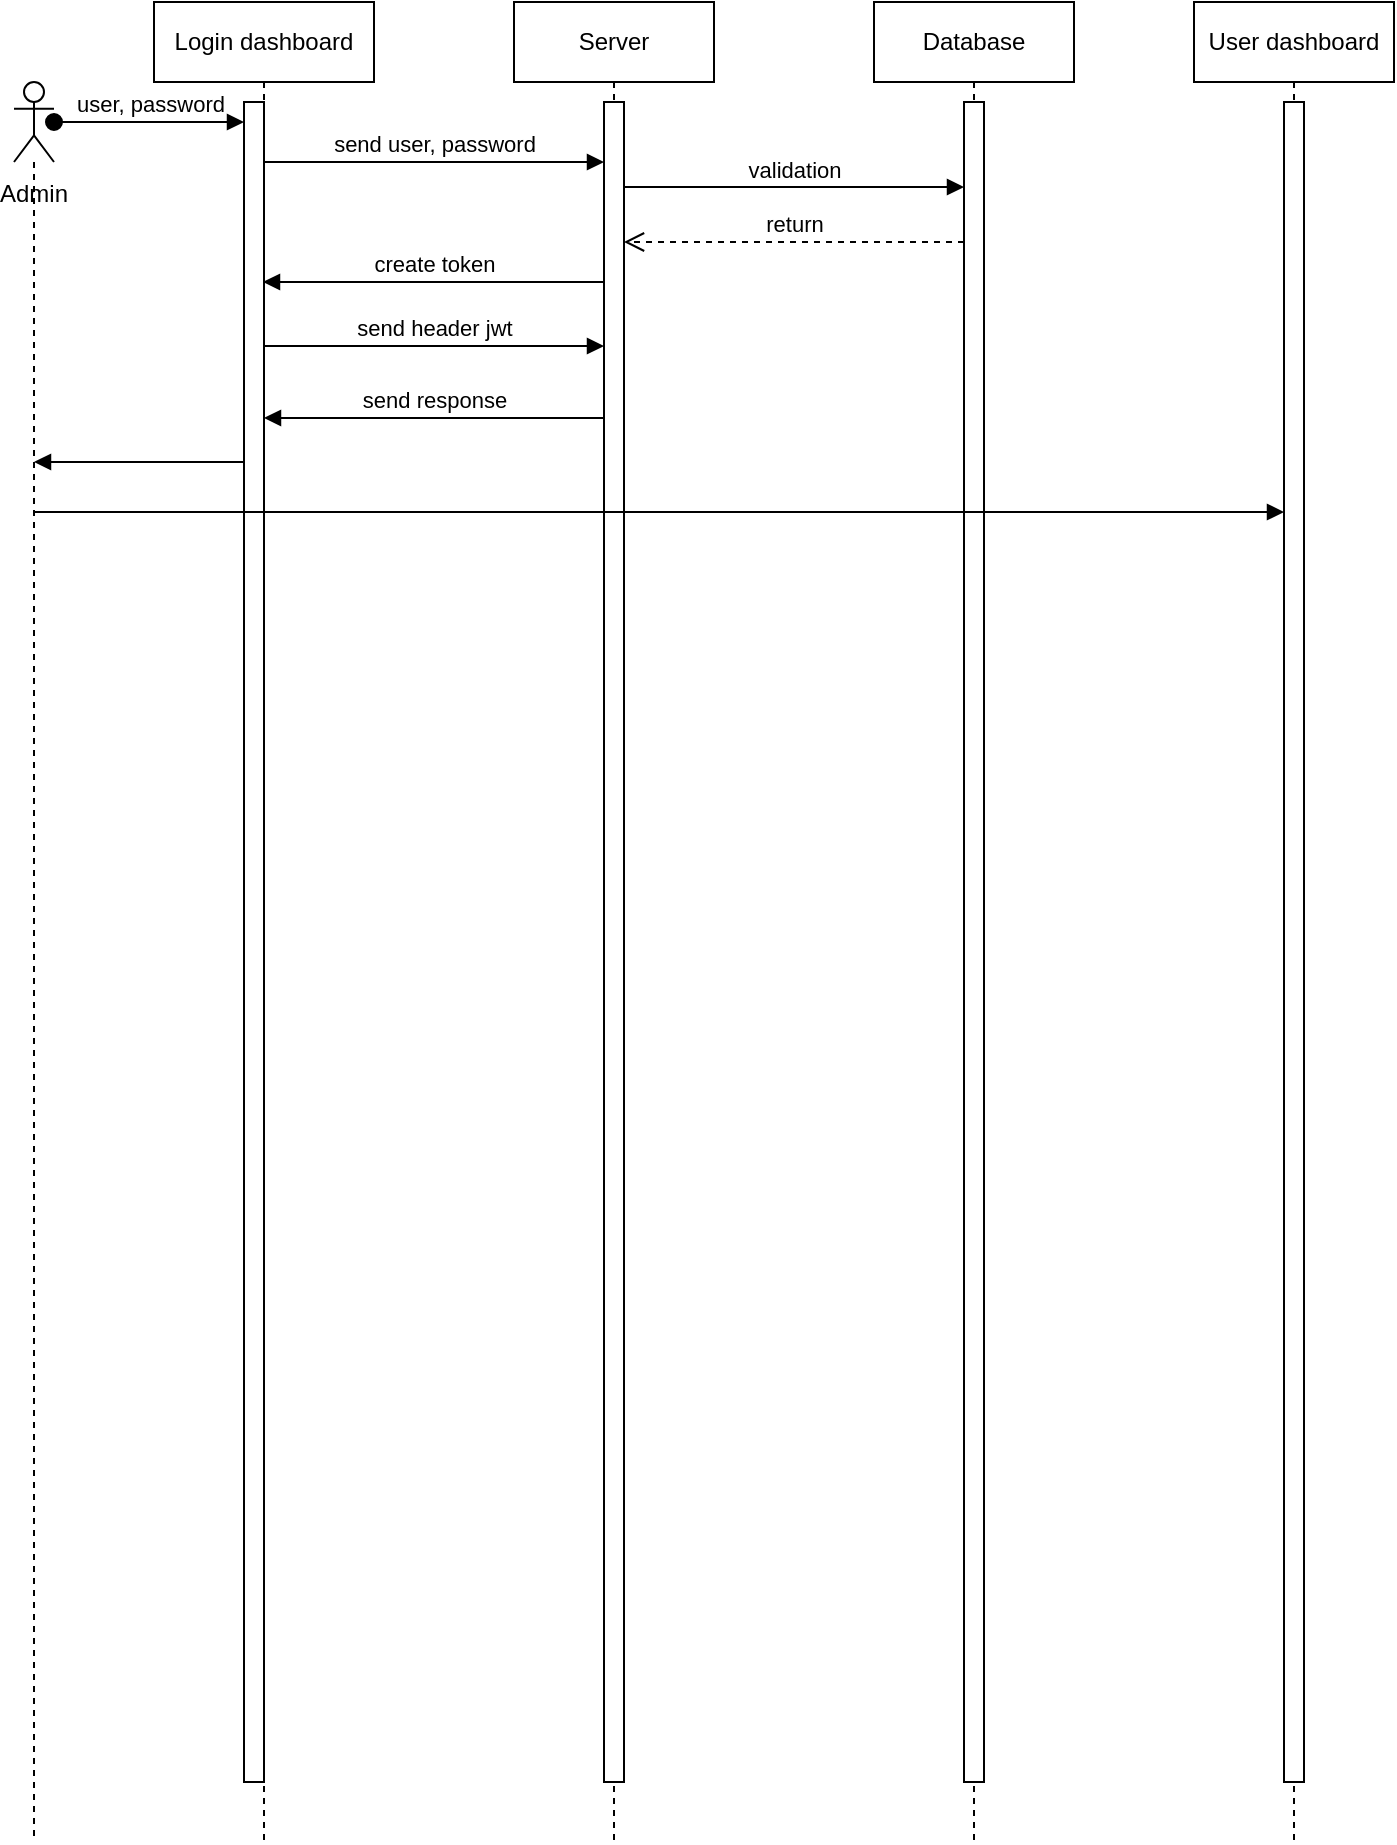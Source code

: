 <mxfile version="24.7.17" pages="2">
  <diagram name="Admin" id="2YBvvXClWsGukQMizWep">
    <mxGraphModel dx="1323" dy="820" grid="1" gridSize="10" guides="1" tooltips="1" connect="1" arrows="1" fold="1" page="1" pageScale="1" pageWidth="827" pageHeight="1169" math="0" shadow="0">
      <root>
        <mxCell id="0" />
        <mxCell id="1" parent="0" />
        <mxCell id="aM9ryv3xv72pqoxQDRHE-1" value="Login dashboard" style="shape=umlLifeline;perimeter=lifelinePerimeter;whiteSpace=wrap;html=1;container=0;dropTarget=0;collapsible=0;recursiveResize=0;outlineConnect=0;portConstraint=eastwest;newEdgeStyle={&quot;edgeStyle&quot;:&quot;elbowEdgeStyle&quot;,&quot;elbow&quot;:&quot;vertical&quot;,&quot;curved&quot;:0,&quot;rounded&quot;:0};" parent="1" vertex="1">
          <mxGeometry x="167" y="40" width="110" height="920" as="geometry" />
        </mxCell>
        <mxCell id="aM9ryv3xv72pqoxQDRHE-2" value="" style="html=1;points=[];perimeter=orthogonalPerimeter;outlineConnect=0;targetShapes=umlLifeline;portConstraint=eastwest;newEdgeStyle={&quot;edgeStyle&quot;:&quot;elbowEdgeStyle&quot;,&quot;elbow&quot;:&quot;vertical&quot;,&quot;curved&quot;:0,&quot;rounded&quot;:0};" parent="aM9ryv3xv72pqoxQDRHE-1" vertex="1">
          <mxGeometry x="45" y="50" width="10" height="840" as="geometry" />
        </mxCell>
        <mxCell id="aM9ryv3xv72pqoxQDRHE-5" value="Server" style="shape=umlLifeline;perimeter=lifelinePerimeter;whiteSpace=wrap;html=1;container=0;dropTarget=0;collapsible=0;recursiveResize=0;outlineConnect=0;portConstraint=eastwest;newEdgeStyle={&quot;edgeStyle&quot;:&quot;elbowEdgeStyle&quot;,&quot;elbow&quot;:&quot;vertical&quot;,&quot;curved&quot;:0,&quot;rounded&quot;:0};" parent="1" vertex="1">
          <mxGeometry x="347" y="40" width="100" height="920" as="geometry" />
        </mxCell>
        <mxCell id="aM9ryv3xv72pqoxQDRHE-6" value="" style="html=1;points=[];perimeter=orthogonalPerimeter;outlineConnect=0;targetShapes=umlLifeline;portConstraint=eastwest;newEdgeStyle={&quot;edgeStyle&quot;:&quot;elbowEdgeStyle&quot;,&quot;elbow&quot;:&quot;vertical&quot;,&quot;curved&quot;:0,&quot;rounded&quot;:0};" parent="aM9ryv3xv72pqoxQDRHE-5" vertex="1">
          <mxGeometry x="45" y="50" width="10" height="840" as="geometry" />
        </mxCell>
        <mxCell id="aM9ryv3xv72pqoxQDRHE-7" value="send user, password" style="html=1;verticalAlign=bottom;endArrow=block;edgeStyle=elbowEdgeStyle;elbow=vertical;curved=0;rounded=0;" parent="1" source="aM9ryv3xv72pqoxQDRHE-2" target="aM9ryv3xv72pqoxQDRHE-6" edge="1">
          <mxGeometry relative="1" as="geometry">
            <mxPoint x="322" y="130" as="sourcePoint" />
            <Array as="points">
              <mxPoint x="307" y="120" />
            </Array>
          </mxGeometry>
        </mxCell>
        <mxCell id="aM9ryv3xv72pqoxQDRHE-8" value="return" style="html=1;verticalAlign=bottom;endArrow=open;dashed=1;endSize=8;edgeStyle=elbowEdgeStyle;elbow=vertical;curved=0;rounded=0;" parent="1" source="nfYr6n5La1hRSI4x3xW--5" target="aM9ryv3xv72pqoxQDRHE-6" edge="1">
          <mxGeometry relative="1" as="geometry">
            <mxPoint x="410" y="160" as="targetPoint" />
            <Array as="points">
              <mxPoint x="477" y="160" />
            </Array>
            <mxPoint x="500" y="190" as="sourcePoint" />
          </mxGeometry>
        </mxCell>
        <mxCell id="aM9ryv3xv72pqoxQDRHE-9" value="create token" style="html=1;verticalAlign=bottom;endArrow=block;edgeStyle=elbowEdgeStyle;elbow=vertical;curved=0;rounded=0;" parent="1" edge="1">
          <mxGeometry relative="1" as="geometry">
            <mxPoint x="392" y="180" as="sourcePoint" />
            <Array as="points">
              <mxPoint x="317" y="180" />
            </Array>
            <mxPoint x="221.5" y="180" as="targetPoint" />
          </mxGeometry>
        </mxCell>
        <mxCell id="aM9ryv3xv72pqoxQDRHE-3" value="user, password" style="html=1;verticalAlign=bottom;startArrow=oval;endArrow=block;startSize=8;edgeStyle=elbowEdgeStyle;elbow=vertical;curved=0;rounded=0;exitX=1;exitY=0.333;exitDx=0;exitDy=0;exitPerimeter=0;" parent="1" target="aM9ryv3xv72pqoxQDRHE-2" edge="1">
          <mxGeometry relative="1" as="geometry">
            <mxPoint x="117" y="100" as="sourcePoint" />
            <mxPoint x="190" y="100" as="targetPoint" />
          </mxGeometry>
        </mxCell>
        <mxCell id="nfYr6n5La1hRSI4x3xW--4" value="Database" style="shape=umlLifeline;perimeter=lifelinePerimeter;whiteSpace=wrap;html=1;container=0;dropTarget=0;collapsible=0;recursiveResize=0;outlineConnect=0;portConstraint=eastwest;newEdgeStyle={&quot;edgeStyle&quot;:&quot;elbowEdgeStyle&quot;,&quot;elbow&quot;:&quot;vertical&quot;,&quot;curved&quot;:0,&quot;rounded&quot;:0};" parent="1" vertex="1">
          <mxGeometry x="527" y="40" width="100" height="920" as="geometry" />
        </mxCell>
        <mxCell id="nfYr6n5La1hRSI4x3xW--5" value="" style="html=1;points=[];perimeter=orthogonalPerimeter;outlineConnect=0;targetShapes=umlLifeline;portConstraint=eastwest;newEdgeStyle={&quot;edgeStyle&quot;:&quot;elbowEdgeStyle&quot;,&quot;elbow&quot;:&quot;vertical&quot;,&quot;curved&quot;:0,&quot;rounded&quot;:0};" parent="nfYr6n5La1hRSI4x3xW--4" vertex="1">
          <mxGeometry x="45" y="50" width="10" height="840" as="geometry" />
        </mxCell>
        <mxCell id="nfYr6n5La1hRSI4x3xW--6" value="validation" style="html=1;verticalAlign=bottom;endArrow=block;edgeStyle=elbowEdgeStyle;elbow=horizontal;curved=0;rounded=0;" parent="1" edge="1" target="nfYr6n5La1hRSI4x3xW--5" source="aM9ryv3xv72pqoxQDRHE-6">
          <mxGeometry relative="1" as="geometry">
            <mxPoint x="397" y="133" as="sourcePoint" />
            <Array as="points">
              <mxPoint x="492" y="132.5" />
            </Array>
            <mxPoint x="577" y="133" as="targetPoint" />
            <mxPoint as="offset" />
          </mxGeometry>
        </mxCell>
        <mxCell id="nfYr6n5La1hRSI4x3xW--7" value="send header jwt" style="html=1;verticalAlign=bottom;endArrow=block;edgeStyle=elbowEdgeStyle;elbow=vertical;curved=0;rounded=0;" parent="1" edge="1">
          <mxGeometry relative="1" as="geometry">
            <mxPoint x="222" y="212" as="sourcePoint" />
            <Array as="points">
              <mxPoint x="312" y="212" />
            </Array>
            <mxPoint x="392" y="212" as="targetPoint" />
          </mxGeometry>
        </mxCell>
        <mxCell id="nfYr6n5La1hRSI4x3xW--8" value="User dashboard" style="shape=umlLifeline;perimeter=lifelinePerimeter;whiteSpace=wrap;html=1;container=0;dropTarget=0;collapsible=0;recursiveResize=0;outlineConnect=0;portConstraint=eastwest;newEdgeStyle={&quot;edgeStyle&quot;:&quot;elbowEdgeStyle&quot;,&quot;elbow&quot;:&quot;vertical&quot;,&quot;curved&quot;:0,&quot;rounded&quot;:0};" parent="1" vertex="1">
          <mxGeometry x="687" y="40" width="100" height="920" as="geometry" />
        </mxCell>
        <mxCell id="nfYr6n5La1hRSI4x3xW--9" value="" style="html=1;points=[];perimeter=orthogonalPerimeter;outlineConnect=0;targetShapes=umlLifeline;portConstraint=eastwest;newEdgeStyle={&quot;edgeStyle&quot;:&quot;elbowEdgeStyle&quot;,&quot;elbow&quot;:&quot;vertical&quot;,&quot;curved&quot;:0,&quot;rounded&quot;:0};" parent="nfYr6n5La1hRSI4x3xW--8" vertex="1">
          <mxGeometry x="45" y="50" width="10" height="840" as="geometry" />
        </mxCell>
        <mxCell id="nfYr6n5La1hRSI4x3xW--11" value="" style="html=1;verticalAlign=bottom;endArrow=block;edgeStyle=elbowEdgeStyle;elbow=vertical;curved=0;rounded=0;" parent="1" edge="1">
          <mxGeometry relative="1" as="geometry">
            <mxPoint x="106.5" y="295" as="sourcePoint" />
            <Array as="points">
              <mxPoint x="442" y="295" />
            </Array>
            <mxPoint x="732" y="295" as="targetPoint" />
          </mxGeometry>
        </mxCell>
        <mxCell id="nfYr6n5La1hRSI4x3xW--14" value="&lt;div&gt;&lt;br&gt;&lt;/div&gt;&lt;div&gt;&lt;br&gt;&lt;/div&gt;&lt;div&gt;&lt;br&gt;&lt;/div&gt;&lt;div&gt;&lt;br&gt;&lt;/div&gt;&lt;div&gt;&lt;br&gt;&lt;/div&gt;Admin" style="shape=umlLifeline;perimeter=lifelinePerimeter;whiteSpace=wrap;html=1;container=1;dropTarget=0;collapsible=0;recursiveResize=0;outlineConnect=0;portConstraint=eastwest;newEdgeStyle={&quot;curved&quot;:0,&quot;rounded&quot;:0};participant=umlActor;" parent="1" vertex="1">
          <mxGeometry x="97" y="80" width="20" height="880" as="geometry" />
        </mxCell>
        <mxCell id="nfYr6n5La1hRSI4x3xW--16" value="send response" style="html=1;verticalAlign=bottom;endArrow=block;edgeStyle=elbowEdgeStyle;elbow=horizontal;curved=0;rounded=0;" parent="1" edge="1">
          <mxGeometry relative="1" as="geometry">
            <mxPoint x="392" y="248" as="sourcePoint" />
            <Array as="points">
              <mxPoint x="307.5" y="248" />
            </Array>
            <mxPoint x="222" y="248" as="targetPoint" />
          </mxGeometry>
        </mxCell>
        <mxCell id="nfYr6n5La1hRSI4x3xW--17" value="" style="html=1;verticalAlign=bottom;endArrow=block;edgeStyle=elbowEdgeStyle;elbow=horizontal;curved=0;rounded=0;" parent="1" source="aM9ryv3xv72pqoxQDRHE-2" target="nfYr6n5La1hRSI4x3xW--14" edge="1">
          <mxGeometry relative="1" as="geometry">
            <mxPoint x="197" y="270" as="sourcePoint" />
            <Array as="points">
              <mxPoint x="157" y="270" />
            </Array>
            <mxPoint x="232" y="270" as="targetPoint" />
          </mxGeometry>
        </mxCell>
      </root>
    </mxGraphModel>
  </diagram>
  <diagram id="J88n5cNX_IZPXOFtWJyB" name="Master">
    <mxGraphModel dx="481" dy="298" grid="1" gridSize="10" guides="1" tooltips="1" connect="1" arrows="1" fold="1" page="1" pageScale="1" pageWidth="827" pageHeight="1169" math="0" shadow="0">
      <root>
        <mxCell id="0" />
        <mxCell id="1" parent="0" />
        <mxCell id="uzPxK93yr6GXx4I0fb5Q-1" value="Login dashboard" style="shape=umlLifeline;perimeter=lifelinePerimeter;whiteSpace=wrap;html=1;container=0;dropTarget=0;collapsible=0;recursiveResize=0;outlineConnect=0;portConstraint=eastwest;newEdgeStyle={&quot;edgeStyle&quot;:&quot;elbowEdgeStyle&quot;,&quot;elbow&quot;:&quot;vertical&quot;,&quot;curved&quot;:0,&quot;rounded&quot;:0};" vertex="1" parent="1">
          <mxGeometry x="167" y="40" width="110" height="920" as="geometry" />
        </mxCell>
        <mxCell id="uzPxK93yr6GXx4I0fb5Q-2" value="" style="html=1;points=[];perimeter=orthogonalPerimeter;outlineConnect=0;targetShapes=umlLifeline;portConstraint=eastwest;newEdgeStyle={&quot;edgeStyle&quot;:&quot;elbowEdgeStyle&quot;,&quot;elbow&quot;:&quot;vertical&quot;,&quot;curved&quot;:0,&quot;rounded&quot;:0};" vertex="1" parent="uzPxK93yr6GXx4I0fb5Q-1">
          <mxGeometry x="45" y="50" width="10" height="840" as="geometry" />
        </mxCell>
        <mxCell id="uzPxK93yr6GXx4I0fb5Q-3" value="Server" style="shape=umlLifeline;perimeter=lifelinePerimeter;whiteSpace=wrap;html=1;container=0;dropTarget=0;collapsible=0;recursiveResize=0;outlineConnect=0;portConstraint=eastwest;newEdgeStyle={&quot;edgeStyle&quot;:&quot;elbowEdgeStyle&quot;,&quot;elbow&quot;:&quot;vertical&quot;,&quot;curved&quot;:0,&quot;rounded&quot;:0};" vertex="1" parent="1">
          <mxGeometry x="347" y="40" width="100" height="920" as="geometry" />
        </mxCell>
        <mxCell id="uzPxK93yr6GXx4I0fb5Q-4" value="" style="html=1;points=[];perimeter=orthogonalPerimeter;outlineConnect=0;targetShapes=umlLifeline;portConstraint=eastwest;newEdgeStyle={&quot;edgeStyle&quot;:&quot;elbowEdgeStyle&quot;,&quot;elbow&quot;:&quot;vertical&quot;,&quot;curved&quot;:0,&quot;rounded&quot;:0};" vertex="1" parent="uzPxK93yr6GXx4I0fb5Q-3">
          <mxGeometry x="45" y="50" width="10" height="840" as="geometry" />
        </mxCell>
        <mxCell id="uzPxK93yr6GXx4I0fb5Q-5" value="send user, password" style="html=1;verticalAlign=bottom;endArrow=block;edgeStyle=elbowEdgeStyle;elbow=vertical;curved=0;rounded=0;" edge="1" parent="1" source="uzPxK93yr6GXx4I0fb5Q-2" target="uzPxK93yr6GXx4I0fb5Q-4">
          <mxGeometry relative="1" as="geometry">
            <mxPoint x="322" y="130" as="sourcePoint" />
            <Array as="points">
              <mxPoint x="307" y="120" />
            </Array>
          </mxGeometry>
        </mxCell>
        <mxCell id="uzPxK93yr6GXx4I0fb5Q-6" value="return" style="html=1;verticalAlign=bottom;endArrow=open;dashed=1;endSize=8;edgeStyle=elbowEdgeStyle;elbow=vertical;curved=0;rounded=0;" edge="1" parent="1" source="uzPxK93yr6GXx4I0fb5Q-10" target="uzPxK93yr6GXx4I0fb5Q-4">
          <mxGeometry relative="1" as="geometry">
            <mxPoint x="410" y="160" as="targetPoint" />
            <Array as="points">
              <mxPoint x="477" y="160" />
            </Array>
            <mxPoint x="500" y="190" as="sourcePoint" />
          </mxGeometry>
        </mxCell>
        <mxCell id="uzPxK93yr6GXx4I0fb5Q-7" value="create token" style="html=1;verticalAlign=bottom;endArrow=block;edgeStyle=elbowEdgeStyle;elbow=vertical;curved=0;rounded=0;" edge="1" parent="1">
          <mxGeometry relative="1" as="geometry">
            <mxPoint x="392" y="180" as="sourcePoint" />
            <Array as="points">
              <mxPoint x="317" y="180" />
            </Array>
            <mxPoint x="221.5" y="180" as="targetPoint" />
          </mxGeometry>
        </mxCell>
        <mxCell id="uzPxK93yr6GXx4I0fb5Q-8" value="user, password" style="html=1;verticalAlign=bottom;startArrow=oval;endArrow=block;startSize=8;edgeStyle=elbowEdgeStyle;elbow=vertical;curved=0;rounded=0;exitX=1;exitY=0.333;exitDx=0;exitDy=0;exitPerimeter=0;" edge="1" parent="1" target="uzPxK93yr6GXx4I0fb5Q-2">
          <mxGeometry relative="1" as="geometry">
            <mxPoint x="117" y="100" as="sourcePoint" />
            <mxPoint x="190" y="100" as="targetPoint" />
          </mxGeometry>
        </mxCell>
        <mxCell id="uzPxK93yr6GXx4I0fb5Q-9" value="Database" style="shape=umlLifeline;perimeter=lifelinePerimeter;whiteSpace=wrap;html=1;container=0;dropTarget=0;collapsible=0;recursiveResize=0;outlineConnect=0;portConstraint=eastwest;newEdgeStyle={&quot;edgeStyle&quot;:&quot;elbowEdgeStyle&quot;,&quot;elbow&quot;:&quot;vertical&quot;,&quot;curved&quot;:0,&quot;rounded&quot;:0};" vertex="1" parent="1">
          <mxGeometry x="527" y="40" width="100" height="920" as="geometry" />
        </mxCell>
        <mxCell id="uzPxK93yr6GXx4I0fb5Q-10" value="" style="html=1;points=[];perimeter=orthogonalPerimeter;outlineConnect=0;targetShapes=umlLifeline;portConstraint=eastwest;newEdgeStyle={&quot;edgeStyle&quot;:&quot;elbowEdgeStyle&quot;,&quot;elbow&quot;:&quot;vertical&quot;,&quot;curved&quot;:0,&quot;rounded&quot;:0};" vertex="1" parent="uzPxK93yr6GXx4I0fb5Q-9">
          <mxGeometry x="45" y="50" width="10" height="840" as="geometry" />
        </mxCell>
        <mxCell id="uzPxK93yr6GXx4I0fb5Q-11" value="validation" style="html=1;verticalAlign=bottom;endArrow=block;edgeStyle=elbowEdgeStyle;elbow=horizontal;curved=0;rounded=0;" edge="1" parent="1" source="uzPxK93yr6GXx4I0fb5Q-4" target="uzPxK93yr6GXx4I0fb5Q-10">
          <mxGeometry relative="1" as="geometry">
            <mxPoint x="397" y="133" as="sourcePoint" />
            <Array as="points">
              <mxPoint x="492" y="132.5" />
            </Array>
            <mxPoint x="577" y="133" as="targetPoint" />
            <mxPoint as="offset" />
          </mxGeometry>
        </mxCell>
        <mxCell id="uzPxK93yr6GXx4I0fb5Q-12" value="send header jwt" style="html=1;verticalAlign=bottom;endArrow=block;edgeStyle=elbowEdgeStyle;elbow=vertical;curved=0;rounded=0;" edge="1" parent="1">
          <mxGeometry relative="1" as="geometry">
            <mxPoint x="222" y="212" as="sourcePoint" />
            <Array as="points">
              <mxPoint x="312" y="212" />
            </Array>
            <mxPoint x="392" y="212" as="targetPoint" />
          </mxGeometry>
        </mxCell>
        <mxCell id="uzPxK93yr6GXx4I0fb5Q-13" value="User dashboard" style="shape=umlLifeline;perimeter=lifelinePerimeter;whiteSpace=wrap;html=1;container=0;dropTarget=0;collapsible=0;recursiveResize=0;outlineConnect=0;portConstraint=eastwest;newEdgeStyle={&quot;edgeStyle&quot;:&quot;elbowEdgeStyle&quot;,&quot;elbow&quot;:&quot;vertical&quot;,&quot;curved&quot;:0,&quot;rounded&quot;:0};" vertex="1" parent="1">
          <mxGeometry x="687" y="40" width="100" height="920" as="geometry" />
        </mxCell>
        <mxCell id="uzPxK93yr6GXx4I0fb5Q-14" value="" style="html=1;points=[];perimeter=orthogonalPerimeter;outlineConnect=0;targetShapes=umlLifeline;portConstraint=eastwest;newEdgeStyle={&quot;edgeStyle&quot;:&quot;elbowEdgeStyle&quot;,&quot;elbow&quot;:&quot;vertical&quot;,&quot;curved&quot;:0,&quot;rounded&quot;:0};" vertex="1" parent="uzPxK93yr6GXx4I0fb5Q-13">
          <mxGeometry x="45" y="50" width="10" height="840" as="geometry" />
        </mxCell>
        <mxCell id="uzPxK93yr6GXx4I0fb5Q-15" value="" style="html=1;verticalAlign=bottom;endArrow=block;edgeStyle=elbowEdgeStyle;elbow=vertical;curved=0;rounded=0;" edge="1" parent="1">
          <mxGeometry relative="1" as="geometry">
            <mxPoint x="106.5" y="295" as="sourcePoint" />
            <Array as="points">
              <mxPoint x="442" y="295" />
            </Array>
            <mxPoint x="732" y="295" as="targetPoint" />
          </mxGeometry>
        </mxCell>
        <mxCell id="uzPxK93yr6GXx4I0fb5Q-16" value="&lt;div&gt;&lt;/div&gt;&lt;div&gt;&lt;br&gt;&lt;/div&gt;&lt;div&gt;&lt;br&gt;&lt;/div&gt;&lt;div&gt;&lt;br&gt;&lt;/div&gt;&lt;div&gt;&lt;br&gt;&lt;/div&gt;&lt;div&gt;Master&lt;/div&gt;" style="shape=umlLifeline;perimeter=lifelinePerimeter;whiteSpace=wrap;html=1;container=1;dropTarget=0;collapsible=0;recursiveResize=0;outlineConnect=0;portConstraint=eastwest;newEdgeStyle={&quot;curved&quot;:0,&quot;rounded&quot;:0};participant=umlActor;" vertex="1" parent="1">
          <mxGeometry x="97" y="80" width="20" height="880" as="geometry" />
        </mxCell>
        <mxCell id="uzPxK93yr6GXx4I0fb5Q-17" value="send response" style="html=1;verticalAlign=bottom;endArrow=block;edgeStyle=elbowEdgeStyle;elbow=horizontal;curved=0;rounded=0;" edge="1" parent="1">
          <mxGeometry relative="1" as="geometry">
            <mxPoint x="392" y="248" as="sourcePoint" />
            <Array as="points">
              <mxPoint x="307.5" y="248" />
            </Array>
            <mxPoint x="222" y="248" as="targetPoint" />
          </mxGeometry>
        </mxCell>
        <mxCell id="uzPxK93yr6GXx4I0fb5Q-18" value="" style="html=1;verticalAlign=bottom;endArrow=block;edgeStyle=elbowEdgeStyle;elbow=horizontal;curved=0;rounded=0;" edge="1" parent="1" source="uzPxK93yr6GXx4I0fb5Q-2" target="uzPxK93yr6GXx4I0fb5Q-16">
          <mxGeometry relative="1" as="geometry">
            <mxPoint x="197" y="270" as="sourcePoint" />
            <Array as="points">
              <mxPoint x="157" y="270" />
            </Array>
            <mxPoint x="232" y="270" as="targetPoint" />
          </mxGeometry>
        </mxCell>
      </root>
    </mxGraphModel>
  </diagram>
</mxfile>
